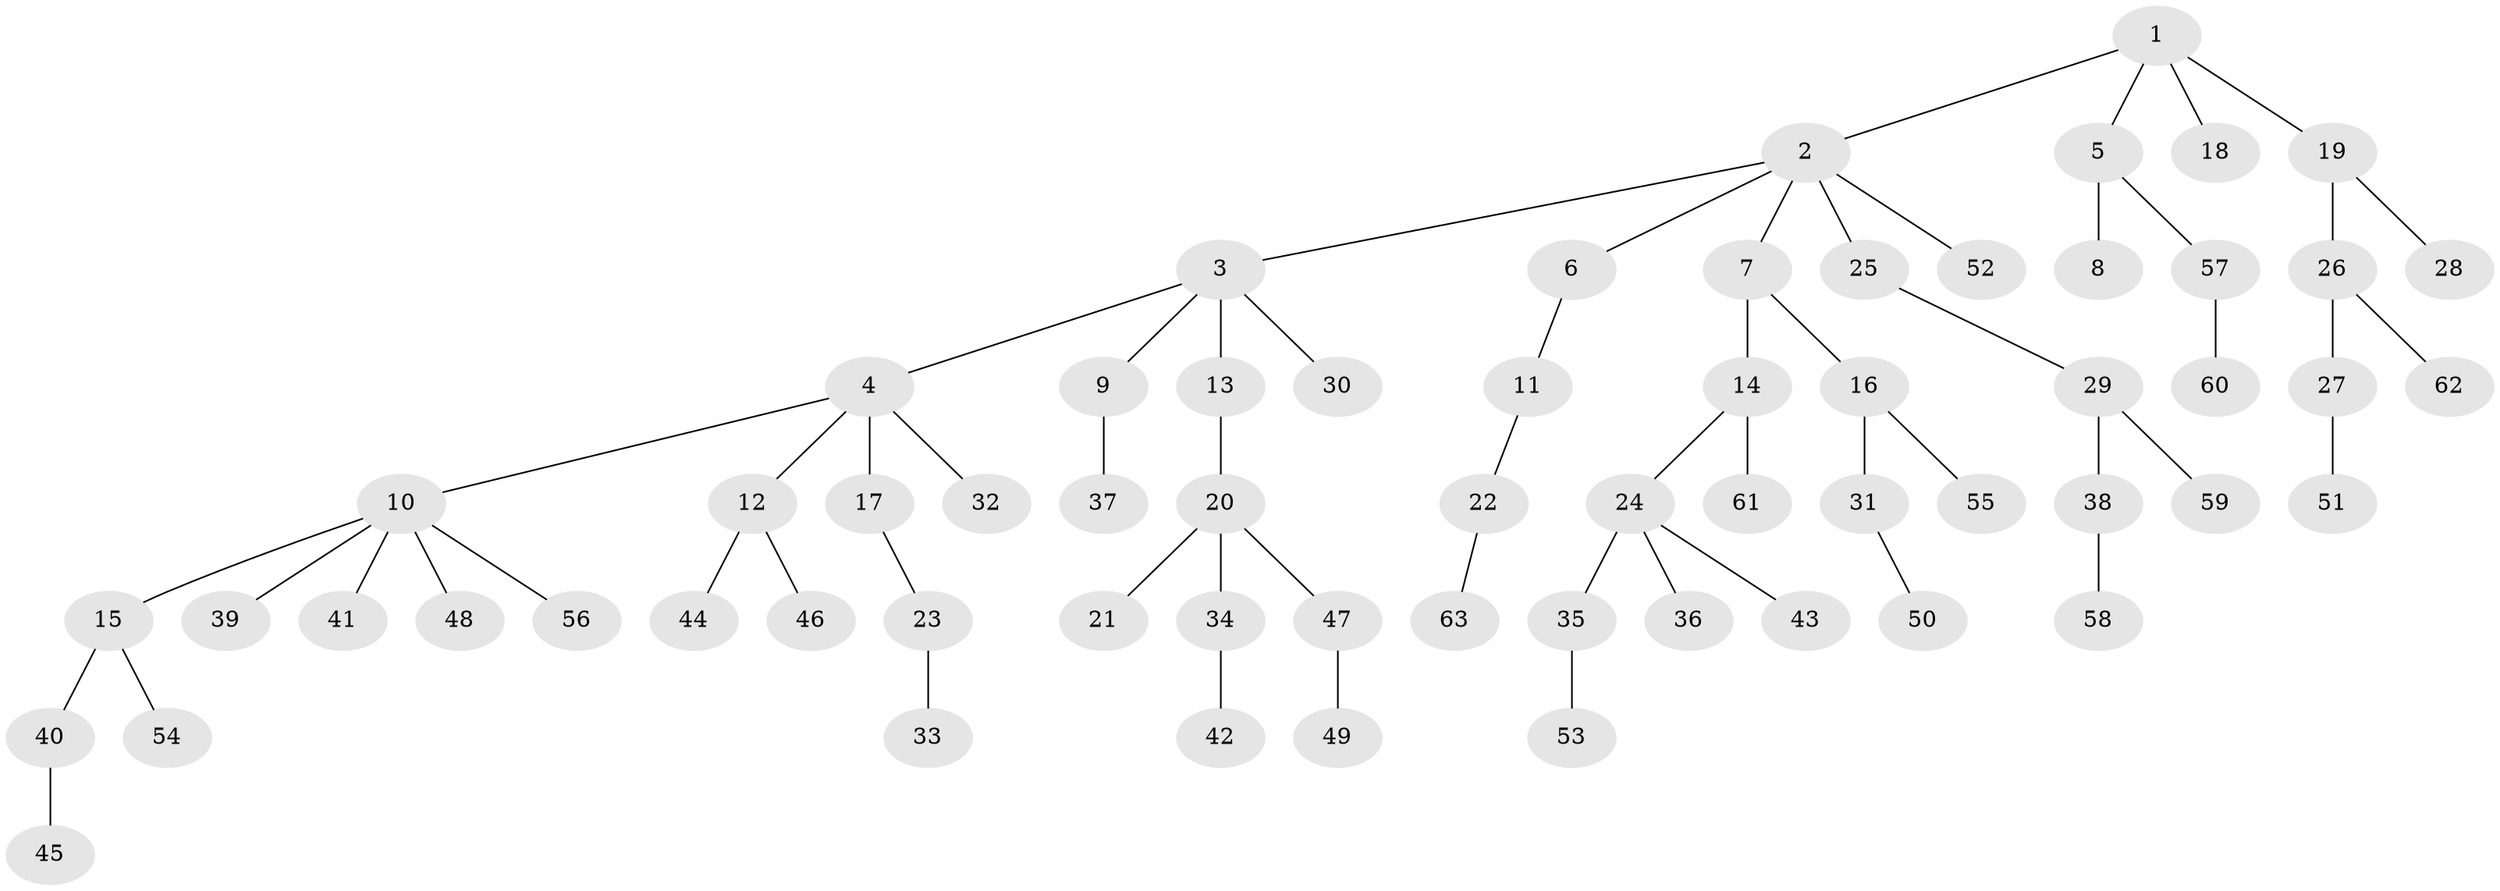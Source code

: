 // coarse degree distribution, {2: 0.34375, 3: 0.125, 4: 0.03125, 1: 0.4375, 5: 0.0625}
// Generated by graph-tools (version 1.1) at 2025/37/03/04/25 23:37:27]
// undirected, 63 vertices, 62 edges
graph export_dot {
  node [color=gray90,style=filled];
  1;
  2;
  3;
  4;
  5;
  6;
  7;
  8;
  9;
  10;
  11;
  12;
  13;
  14;
  15;
  16;
  17;
  18;
  19;
  20;
  21;
  22;
  23;
  24;
  25;
  26;
  27;
  28;
  29;
  30;
  31;
  32;
  33;
  34;
  35;
  36;
  37;
  38;
  39;
  40;
  41;
  42;
  43;
  44;
  45;
  46;
  47;
  48;
  49;
  50;
  51;
  52;
  53;
  54;
  55;
  56;
  57;
  58;
  59;
  60;
  61;
  62;
  63;
  1 -- 2;
  1 -- 5;
  1 -- 18;
  1 -- 19;
  2 -- 3;
  2 -- 6;
  2 -- 7;
  2 -- 25;
  2 -- 52;
  3 -- 4;
  3 -- 9;
  3 -- 13;
  3 -- 30;
  4 -- 10;
  4 -- 12;
  4 -- 17;
  4 -- 32;
  5 -- 8;
  5 -- 57;
  6 -- 11;
  7 -- 14;
  7 -- 16;
  9 -- 37;
  10 -- 15;
  10 -- 39;
  10 -- 41;
  10 -- 48;
  10 -- 56;
  11 -- 22;
  12 -- 44;
  12 -- 46;
  13 -- 20;
  14 -- 24;
  14 -- 61;
  15 -- 40;
  15 -- 54;
  16 -- 31;
  16 -- 55;
  17 -- 23;
  19 -- 26;
  19 -- 28;
  20 -- 21;
  20 -- 34;
  20 -- 47;
  22 -- 63;
  23 -- 33;
  24 -- 35;
  24 -- 36;
  24 -- 43;
  25 -- 29;
  26 -- 27;
  26 -- 62;
  27 -- 51;
  29 -- 38;
  29 -- 59;
  31 -- 50;
  34 -- 42;
  35 -- 53;
  38 -- 58;
  40 -- 45;
  47 -- 49;
  57 -- 60;
}

